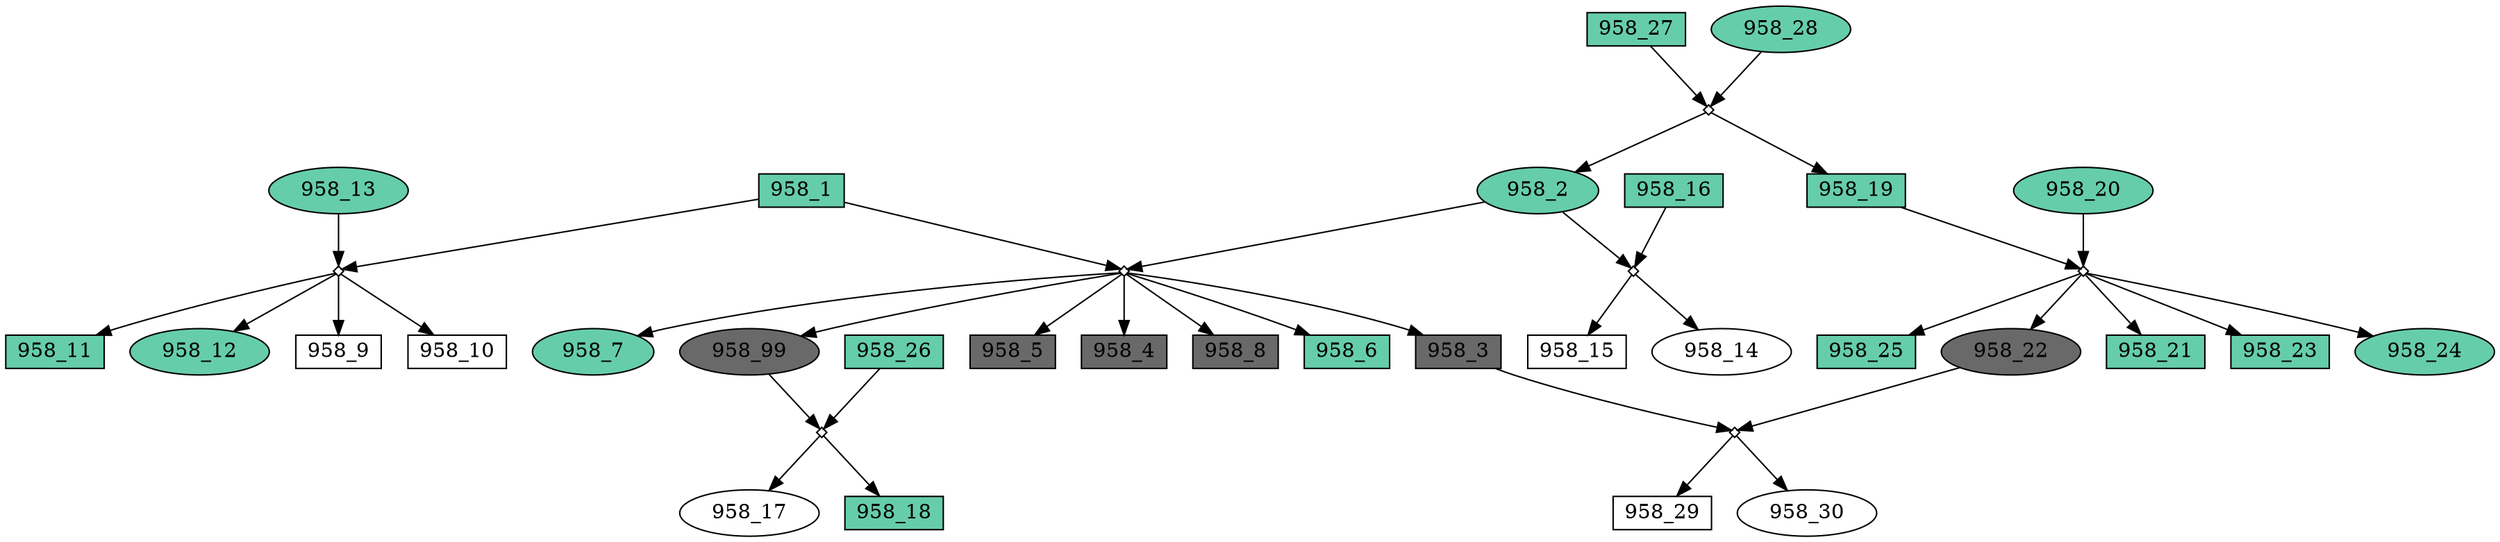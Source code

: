 digraph {
	"958_9" [shape=box fillcolor=white fontcolor=black height=0.3 regular=0 shape=box style=filled width=0.5]
	"958_1x958_13" -> "958_9"
	"958_15" [shape=box fillcolor=white fontcolor=black height=0.3 regular=0 shape=box style=filled width=0.5]
	"958_16x958_2" -> "958_15"
	"958_29" [shape=box fillcolor=white fontcolor=black height=0.3 regular=0 shape=box style=filled width=0.5]
	"958_3x958_22" -> "958_29"
	"958_4" [shape=box fillcolor=dimgrey fontcolor=black height=0.3 regular=0 shape=box style=filled width=0.5]
	"958_1x958_2" -> "958_4"
	"958_8" [shape=box fillcolor=dimgrey fontcolor=black height=0.3 regular=0 shape=box style=filled width=0.5]
	"958_1x958_2" -> "958_8"
	"958_3" [shape=box fillcolor=dimgrey fontcolor=black height=0.3 regular=0 shape=box style=filled width=0.5]
	"958_1x958_2" -> "958_3"
	"958_3" -> "958_3x958_22"
	"958_14" [shape=box fillcolor=white fontcolor=black height=0.3 regular=0 shape=ellipse style=filled width=0.5]
	"958_16x958_2" -> "958_14"
	"958_1" [shape=box fillcolor=aquamarine3 fontcolor=black height=0.3 regular=0 shape=box style=filled width=0.5]
	"958_1" -> "958_1x958_13"
	"958_1" -> "958_1x958_2"
	"958_2" [shape=box fillcolor=aquamarine3 fontcolor=black height=0.3 regular=0 shape=ellipse style=filled width=0.5]
	"958_27x958_28" -> "958_2"
	"958_2" -> "958_16x958_2"
	"958_2" -> "958_1x958_2"
	"958_6" [shape=box fillcolor=aquamarine3 fontcolor=black height=0.3 regular=0 shape=box style=filled width=0.5]
	"958_1x958_2" -> "958_6"
	"958_7" [shape=box fillcolor=aquamarine3 fontcolor=black height=0.3 regular=0 shape=ellipse style=filled width=0.5]
	"958_1x958_2" -> "958_7"
	"958_13" [shape=box fillcolor=aquamarine3 fontcolor=black height=0.3 regular=0 shape=ellipse style=filled width=0.5]
	"958_13" -> "958_1x958_13"
	"958_10" [shape=box fillcolor=white fontcolor=black height=0.3 regular=0 shape=box style=filled width=0.5]
	"958_1x958_13" -> "958_10"
	"958_11" [shape=box fillcolor=aquamarine3 fontcolor=black height=0.3 regular=0 shape=box style=filled width=0.5]
	"958_1x958_13" -> "958_11"
	"958_12" [shape=box fillcolor=aquamarine3 fontcolor=black height=0.3 regular=0 shape=ellipse style=filled width=0.5]
	"958_1x958_13" -> "958_12"
	"958_16" [shape=box fillcolor=aquamarine3 fontcolor=black height=0.3 regular=0 shape=box style=filled width=0.5]
	"958_16" -> "958_16x958_2"
	"958_26" [shape=box fillcolor=aquamarine3 fontcolor=black height=0.3 regular=0 shape=box style=filled width=0.5]
	"958_26" -> "958_26x958_99"
	"958_17" [shape=box fillcolor=white fontcolor=black height=0.3 regular=0 shape=ellipse style=filled width=0.5]
	"958_26x958_99" -> "958_17"
	"958_99" [shape=box fillcolor=dimgrey fontcolor=black height=0.3 regular=0 shape=ellipse style=filled width=0.5]
	"958_1x958_2" -> "958_99"
	"958_99" -> "958_26x958_99"
	"958_27" [shape=box fillcolor=aquamarine3 fontcolor=black height=0.3 regular=0 shape=box style=filled width=0.5]
	"958_27" -> "958_27x958_28"
	"958_28" [shape=box fillcolor=aquamarine3 fontcolor=black height=0.3 regular=0 shape=ellipse style=filled width=0.5]
	"958_28" -> "958_27x958_28"
	"958_19" [shape=box fillcolor=aquamarine3 fontcolor=black height=0.3 regular=0 shape=box style=filled width=0.5]
	"958_27x958_28" -> "958_19"
	"958_19" -> "958_19x958_20"
	"958_20" [shape=box fillcolor=aquamarine3 fontcolor=black height=0.3 regular=0 shape=ellipse style=filled width=0.5]
	"958_20" -> "958_19x958_20"
	"958_21" [shape=box fillcolor=aquamarine3 fontcolor=black height=0.3 regular=0 shape=box style=filled width=0.5]
	"958_19x958_20" -> "958_21"
	"958_23" [shape=box fillcolor=aquamarine3 fontcolor=black height=0.3 regular=0 shape=box style=filled width=0.5]
	"958_19x958_20" -> "958_23"
	"958_24" [shape=box fillcolor=aquamarine3 fontcolor=black height=0.3 regular=0 shape=ellipse style=filled width=0.5]
	"958_19x958_20" -> "958_24"
	"958_25" [shape=box fillcolor=aquamarine3 fontcolor=black height=0.3 regular=0 shape=box style=filled width=0.5]
	"958_19x958_20" -> "958_25"
	"958_30" [shape=box fillcolor=white fontcolor=black height=0.3 regular=0 shape=ellipse style=filled width=0.5]
	"958_3x958_22" -> "958_30"
	"958_5" [shape=box fillcolor=dimgrey fontcolor=black height=0.3 regular=0 shape=box style=filled width=0.5]
	"958_1x958_2" -> "958_5"
	"958_18" [shape=box fillcolor=aquamarine3 fontcolor=black height=0.3 regular=0 shape=box style=filled width=0.5]
	"958_26x958_99" -> "958_18"
	"958_22" [shape=box fillcolor=dimgrey fontcolor=black height=0.3 regular=0 shape=ellipse style=filled width=0.5]
	"958_19x958_20" -> "958_22"
	"958_22" -> "958_3x958_22"
	"958_16x958_2" [label="" height=.1 shape=diamond width=.1]
	"958_1x958_2" [label="" height=.1 shape=diamond width=.1]
	"958_27x958_28" [label="" height=.1 shape=diamond width=.1]
	"958_1x958_13" [label="" height=.1 shape=diamond width=.1]
	"958_26x958_99" [label="" height=.1 shape=diamond width=.1]
	"958_19x958_20" [label="" height=.1 shape=diamond width=.1]
	"958_3x958_22" [label="" height=.1 shape=diamond width=.1]
}
